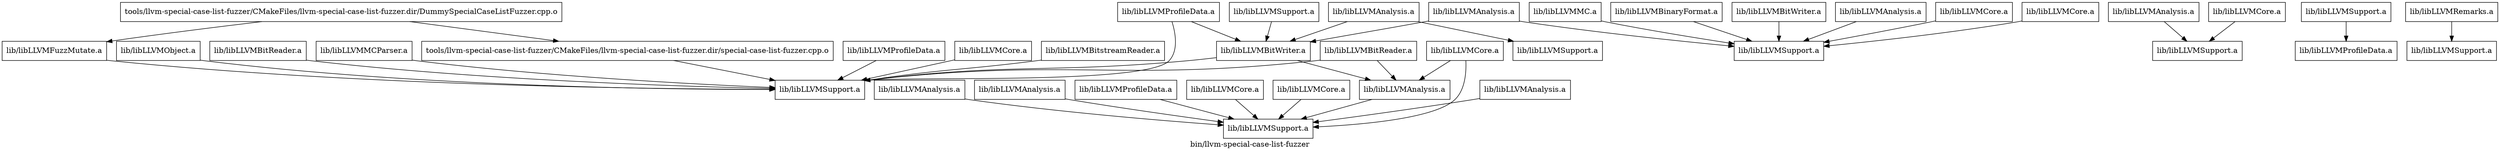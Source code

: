 digraph "bin/llvm-special-case-list-fuzzer" {
	label="bin/llvm-special-case-list-fuzzer";

	Node0x560cde055368 [shape=record,shape=record,label="{tools/llvm-special-case-list-fuzzer/CMakeFiles/llvm-special-case-list-fuzzer.dir/DummySpecialCaseListFuzzer.cpp.o}"];
	Node0x560cde055368 -> Node0x560cde055d90;
	Node0x560cde055368 -> Node0x560cde0551c8;
	Node0x560cde055d90 [shape=record,shape=record,label="{tools/llvm-special-case-list-fuzzer/CMakeFiles/llvm-special-case-list-fuzzer.dir/special-case-list-fuzzer.cpp.o}"];
	Node0x560cde055d90 -> Node0x560cde059e28;
	Node0x560cde0551c8 [shape=record,shape=record,label="{lib/libLLVMFuzzMutate.a}"];
	Node0x560cde0551c8 -> Node0x560cde059e28;
	Node0x560cde059e28 [shape=record,shape=record,label="{lib/libLLVMSupport.a}"];
	Node0x560cde0562d8 [shape=record,shape=record,label="{lib/libLLVMBitWriter.a}"];
	Node0x560cde0562d8 -> Node0x560cde059e28;
	Node0x560cde0562d8 -> Node0x560cde052f40;
	Node0x560cde052f40 [shape=record,shape=record,label="{lib/libLLVMAnalysis.a}"];
	Node0x560cde052f40 -> Node0x560cde052b98;
	Node0x560cde050d20 [shape=record,shape=record,label="{lib/libLLVMBitWriter.a}"];
	Node0x560cde050d20 -> Node0x560cde052650;
	Node0x560cde052650 [shape=record,shape=record,label="{lib/libLLVMSupport.a}"];
	Node0x560cde052b98 [shape=record,shape=record,label="{lib/libLLVMSupport.a}"];
	Node0x560cde056410 [shape=record,shape=record,label="{lib/libLLVMAnalysis.a}"];
	Node0x560cde056410 -> Node0x560cde052650;
	Node0x560cde04e8f8 [shape=record,shape=record,label="{lib/libLLVMAnalysis.a}"];
	Node0x560cde04e8f8 -> Node0x560cde052b98;
	Node0x560cde04ea30 [shape=record,shape=record,label="{lib/libLLVMAnalysis.a}"];
	Node0x560cde04ea30 -> Node0x560cde052b98;
	Node0x560cde052c00 [shape=record,shape=record,label="{lib/libLLVMAnalysis.a}"];
	Node0x560cde052c00 -> Node0x560cde052650;
	Node0x560cde052c00 -> Node0x560cde0562d8;
	Node0x560cde04e0d8 [shape=record,shape=record,label="{lib/libLLVMAnalysis.a}"];
	Node0x560cde04e0d8 -> Node0x560cde053830;
	Node0x560cde04e0d8 -> Node0x560cde0562d8;
	Node0x560cde053830 [shape=record,shape=record,label="{lib/libLLVMSupport.a}"];
	Node0x560cde0503c8 [shape=record,shape=record,label="{lib/libLLVMAnalysis.a}"];
	Node0x560cde0503c8 -> Node0x560cde052b98;
	Node0x560cde056208 [shape=record,shape=record,label="{lib/libLLVMSupport.a}"];
	Node0x560cde056208 -> Node0x560cde0562d8;
	Node0x560cde056c98 [shape=record,shape=record,label="{lib/libLLVMAnalysis.a}"];
	Node0x560cde056c98 -> Node0x560cde04da58;
	Node0x560cde04da58 [shape=record,shape=record,label="{lib/libLLVMSupport.a}"];
	Node0x560cde058018 [shape=record,shape=record,label="{lib/libLLVMObject.a}"];
	Node0x560cde058018 -> Node0x560cde059e28;
	Node0x560cde053b08 [shape=record,shape=record,label="{lib/libLLVMBitReader.a}"];
	Node0x560cde053b08 -> Node0x560cde059e28;
	Node0x560cde053b08 -> Node0x560cde052f40;
	Node0x560cde054fc0 [shape=record,shape=record,label="{lib/libLLVMBitReader.a}"];
	Node0x560cde054fc0 -> Node0x560cde059e28;
	Node0x560cde04fba8 [shape=record,shape=record,label="{lib/libLLVMMCParser.a}"];
	Node0x560cde04fba8 -> Node0x560cde059e28;
	Node0x560cde056958 [shape=record,shape=record,label="{lib/libLLVMProfileData.a}"];
	Node0x560cde056958 -> Node0x560cde059e28;
	Node0x560cde056958 -> Node0x560cde0562d8;
	Node0x560cde053c40 [shape=record,shape=record,label="{lib/libLLVMProfileData.a}"];
	Node0x560cde053c40 -> Node0x560cde059e28;
	Node0x560cde057cd8 [shape=record,shape=record,label="{lib/libLLVMProfileData.a}"];
	Node0x560cde057cd8 -> Node0x560cde052b98;
	Node0x560cde059948 [shape=record,shape=record,label="{lib/libLLVMCore.a}"];
	Node0x560cde059948 -> Node0x560cde052650;
	Node0x560cde058b10 [shape=record,shape=record,label="{lib/libLLVMCore.a}"];
	Node0x560cde058b10 -> Node0x560cde052b98;
	Node0x560cde050638 [shape=record,shape=record,label="{lib/libLLVMCore.a}"];
	Node0x560cde050638 -> Node0x560cde052b98;
	Node0x560cde053488 [shape=record,shape=record,label="{lib/libLLVMCore.a}"];
	Node0x560cde053488 -> Node0x560cde059e28;
	Node0x560cde052378 [shape=record,shape=record,label="{lib/libLLVMCore.a}"];
	Node0x560cde052378 -> Node0x560cde04da58;
	Node0x560cde050020 [shape=record,shape=record,label="{lib/libLLVMCore.a}"];
	Node0x560cde050020 -> Node0x560cde052650;
	Node0x560cde0592c8 [shape=record,shape=record,label="{lib/libLLVMSupport.a}"];
	Node0x560cde0592c8 -> Node0x560cde0582f0;
	Node0x560cde0582f0 [shape=record,shape=record,label="{lib/libLLVMProfileData.a}"];
	Node0x560cde059cf0 [shape=record,shape=record,label="{lib/libLLVMCore.a}"];
	Node0x560cde059cf0 -> Node0x560cde052b98;
	Node0x560cde059cf0 -> Node0x560cde052f40;
	Node0x560cde050910 [shape=record,shape=record,label="{lib/libLLVMRemarks.a}"];
	Node0x560cde050910 -> Node0x560cde055df8;
	Node0x560cde055df8 [shape=record,shape=record,label="{lib/libLLVMSupport.a}"];
	Node0x560cde04f660 [shape=record,shape=record,label="{lib/libLLVMBitstreamReader.a}"];
	Node0x560cde04f660 -> Node0x560cde059e28;
	Node0x560cde04eca0 [shape=record,shape=record,label="{lib/libLLVMMC.a}"];
	Node0x560cde04eca0 -> Node0x560cde052650;
	Node0x560cde052c68 [shape=record,shape=record,label="{lib/libLLVMBinaryFormat.a}"];
	Node0x560cde052c68 -> Node0x560cde052650;
}
